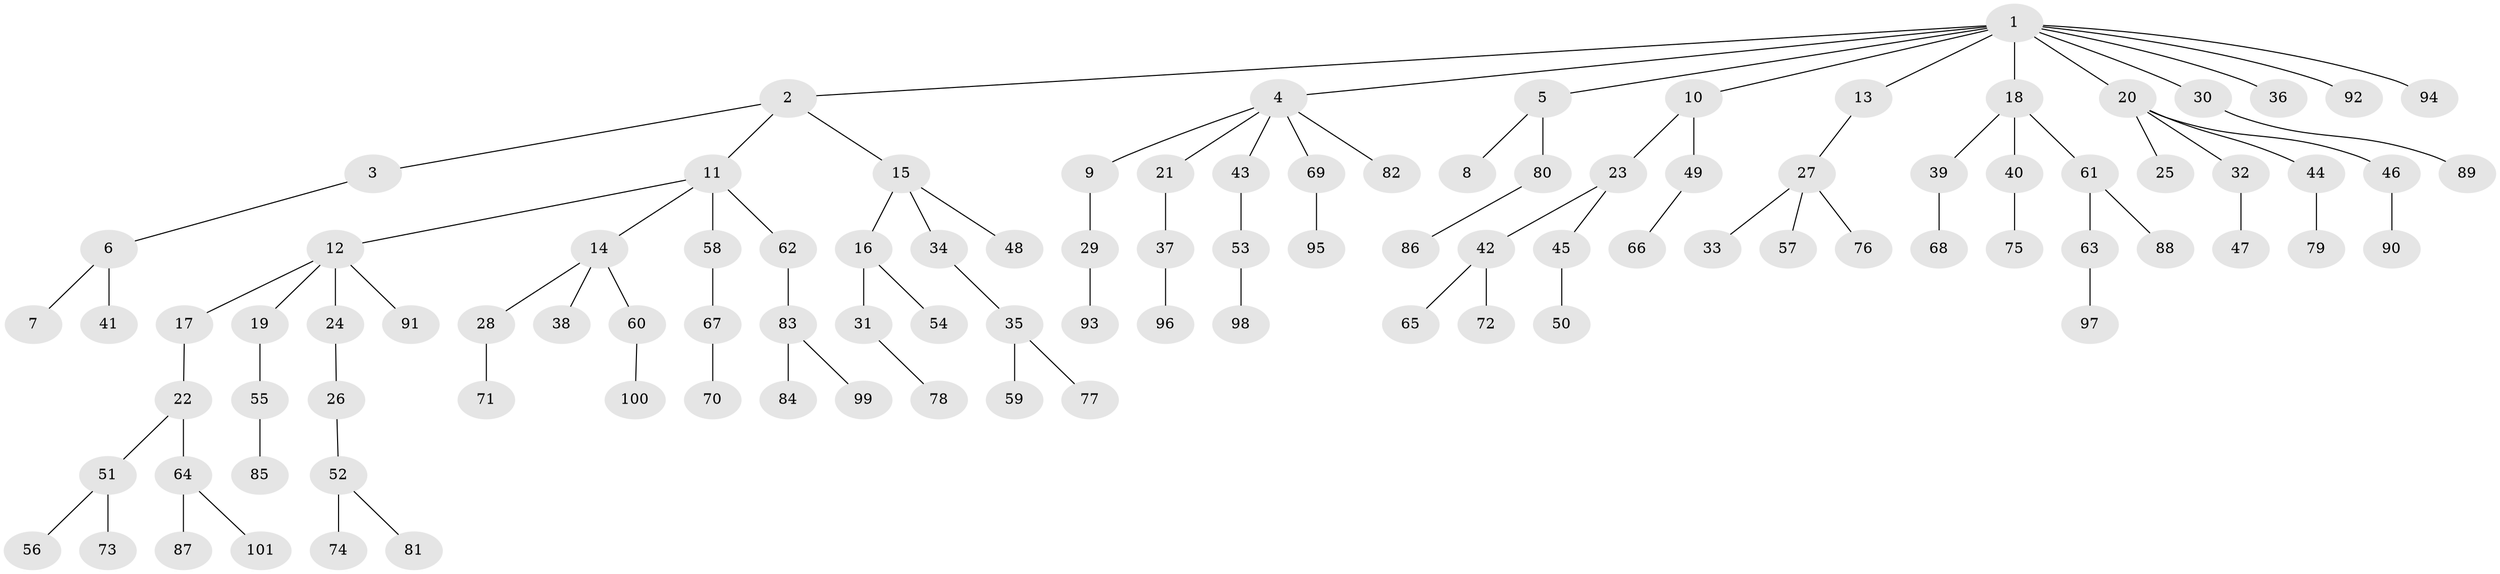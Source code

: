 // Generated by graph-tools (version 1.1) at 2025/26/03/09/25 03:26:32]
// undirected, 101 vertices, 100 edges
graph export_dot {
graph [start="1"]
  node [color=gray90,style=filled];
  1;
  2;
  3;
  4;
  5;
  6;
  7;
  8;
  9;
  10;
  11;
  12;
  13;
  14;
  15;
  16;
  17;
  18;
  19;
  20;
  21;
  22;
  23;
  24;
  25;
  26;
  27;
  28;
  29;
  30;
  31;
  32;
  33;
  34;
  35;
  36;
  37;
  38;
  39;
  40;
  41;
  42;
  43;
  44;
  45;
  46;
  47;
  48;
  49;
  50;
  51;
  52;
  53;
  54;
  55;
  56;
  57;
  58;
  59;
  60;
  61;
  62;
  63;
  64;
  65;
  66;
  67;
  68;
  69;
  70;
  71;
  72;
  73;
  74;
  75;
  76;
  77;
  78;
  79;
  80;
  81;
  82;
  83;
  84;
  85;
  86;
  87;
  88;
  89;
  90;
  91;
  92;
  93;
  94;
  95;
  96;
  97;
  98;
  99;
  100;
  101;
  1 -- 2;
  1 -- 4;
  1 -- 5;
  1 -- 10;
  1 -- 13;
  1 -- 18;
  1 -- 20;
  1 -- 30;
  1 -- 36;
  1 -- 92;
  1 -- 94;
  2 -- 3;
  2 -- 11;
  2 -- 15;
  3 -- 6;
  4 -- 9;
  4 -- 21;
  4 -- 43;
  4 -- 69;
  4 -- 82;
  5 -- 8;
  5 -- 80;
  6 -- 7;
  6 -- 41;
  9 -- 29;
  10 -- 23;
  10 -- 49;
  11 -- 12;
  11 -- 14;
  11 -- 58;
  11 -- 62;
  12 -- 17;
  12 -- 19;
  12 -- 24;
  12 -- 91;
  13 -- 27;
  14 -- 28;
  14 -- 38;
  14 -- 60;
  15 -- 16;
  15 -- 34;
  15 -- 48;
  16 -- 31;
  16 -- 54;
  17 -- 22;
  18 -- 39;
  18 -- 40;
  18 -- 61;
  19 -- 55;
  20 -- 25;
  20 -- 32;
  20 -- 44;
  20 -- 46;
  21 -- 37;
  22 -- 51;
  22 -- 64;
  23 -- 42;
  23 -- 45;
  24 -- 26;
  26 -- 52;
  27 -- 33;
  27 -- 57;
  27 -- 76;
  28 -- 71;
  29 -- 93;
  30 -- 89;
  31 -- 78;
  32 -- 47;
  34 -- 35;
  35 -- 59;
  35 -- 77;
  37 -- 96;
  39 -- 68;
  40 -- 75;
  42 -- 65;
  42 -- 72;
  43 -- 53;
  44 -- 79;
  45 -- 50;
  46 -- 90;
  49 -- 66;
  51 -- 56;
  51 -- 73;
  52 -- 74;
  52 -- 81;
  53 -- 98;
  55 -- 85;
  58 -- 67;
  60 -- 100;
  61 -- 63;
  61 -- 88;
  62 -- 83;
  63 -- 97;
  64 -- 87;
  64 -- 101;
  67 -- 70;
  69 -- 95;
  80 -- 86;
  83 -- 84;
  83 -- 99;
}
